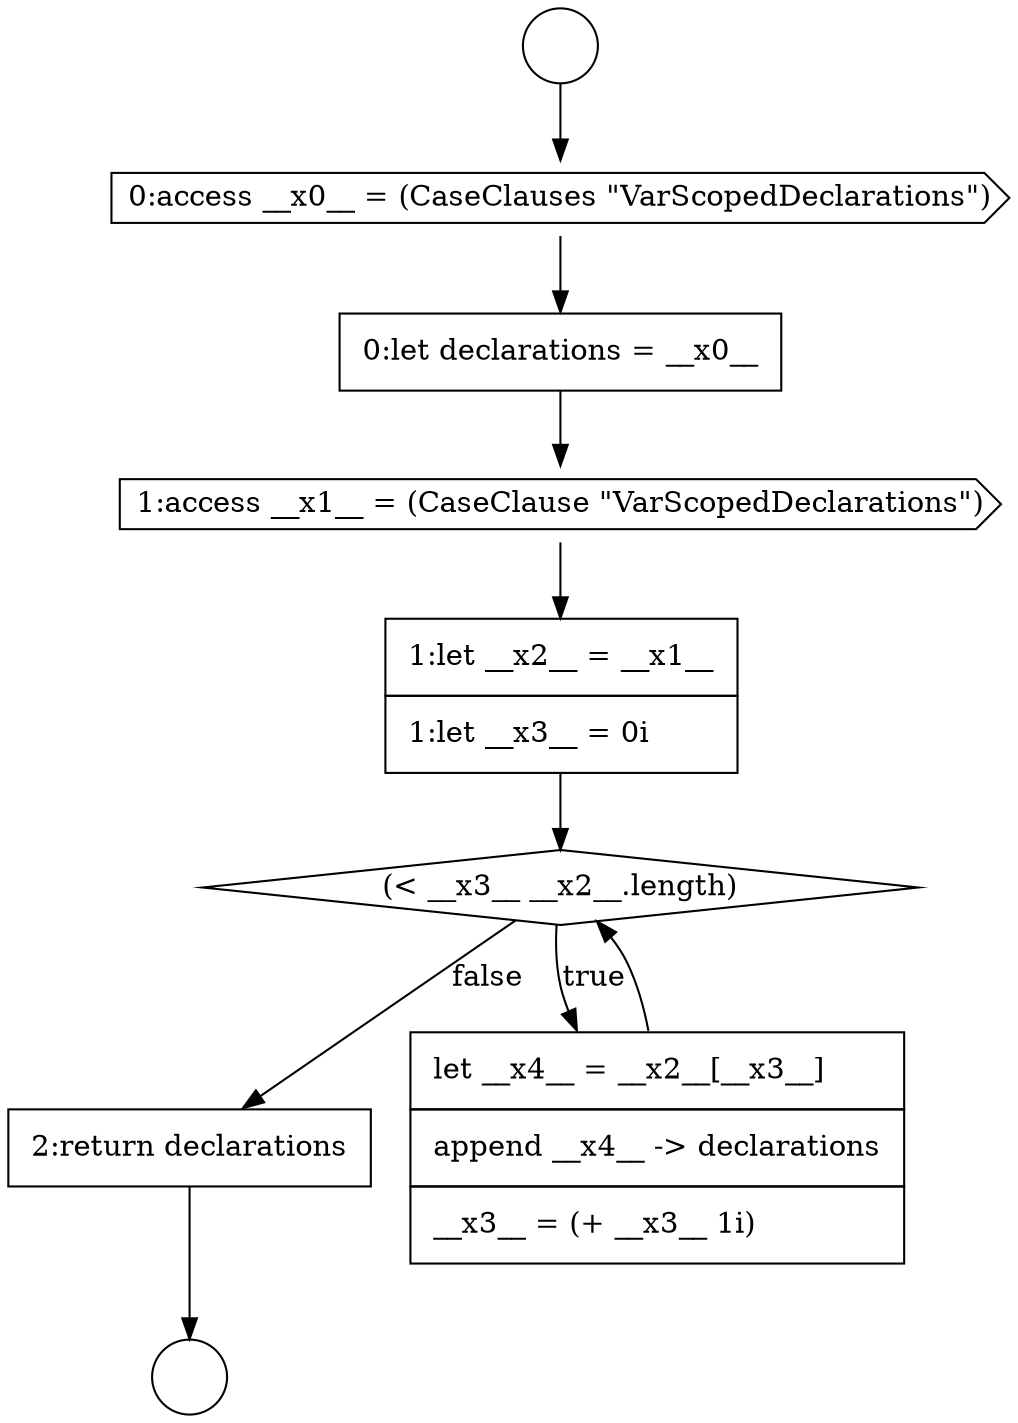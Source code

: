 digraph {
  node7311 [shape=cds, label=<<font color="black">1:access __x1__ = (CaseClause &quot;VarScopedDeclarations&quot;)</font>> color="black" fillcolor="white" style=filled]
  node7309 [shape=cds, label=<<font color="black">0:access __x0__ = (CaseClauses &quot;VarScopedDeclarations&quot;)</font>> color="black" fillcolor="white" style=filled]
  node7313 [shape=diamond, label=<<font color="black">(&lt; __x3__ __x2__.length)</font>> color="black" fillcolor="white" style=filled]
  node7315 [shape=none, margin=0, label=<<font color="black">
    <table border="0" cellborder="1" cellspacing="0" cellpadding="10">
      <tr><td align="left">2:return declarations</td></tr>
    </table>
  </font>> color="black" fillcolor="white" style=filled]
  node7307 [shape=circle label=" " color="black" fillcolor="white" style=filled]
  node7312 [shape=none, margin=0, label=<<font color="black">
    <table border="0" cellborder="1" cellspacing="0" cellpadding="10">
      <tr><td align="left">1:let __x2__ = __x1__</td></tr>
      <tr><td align="left">1:let __x3__ = 0i</td></tr>
    </table>
  </font>> color="black" fillcolor="white" style=filled]
  node7310 [shape=none, margin=0, label=<<font color="black">
    <table border="0" cellborder="1" cellspacing="0" cellpadding="10">
      <tr><td align="left">0:let declarations = __x0__</td></tr>
    </table>
  </font>> color="black" fillcolor="white" style=filled]
  node7308 [shape=circle label=" " color="black" fillcolor="white" style=filled]
  node7314 [shape=none, margin=0, label=<<font color="black">
    <table border="0" cellborder="1" cellspacing="0" cellpadding="10">
      <tr><td align="left">let __x4__ = __x2__[__x3__]</td></tr>
      <tr><td align="left">append __x4__ -&gt; declarations</td></tr>
      <tr><td align="left">__x3__ = (+ __x3__ 1i)</td></tr>
    </table>
  </font>> color="black" fillcolor="white" style=filled]
  node7312 -> node7313 [ color="black"]
  node7309 -> node7310 [ color="black"]
  node7311 -> node7312 [ color="black"]
  node7315 -> node7308 [ color="black"]
  node7313 -> node7314 [label=<<font color="black">true</font>> color="black"]
  node7313 -> node7315 [label=<<font color="black">false</font>> color="black"]
  node7310 -> node7311 [ color="black"]
  node7307 -> node7309 [ color="black"]
  node7314 -> node7313 [ color="black"]
}
